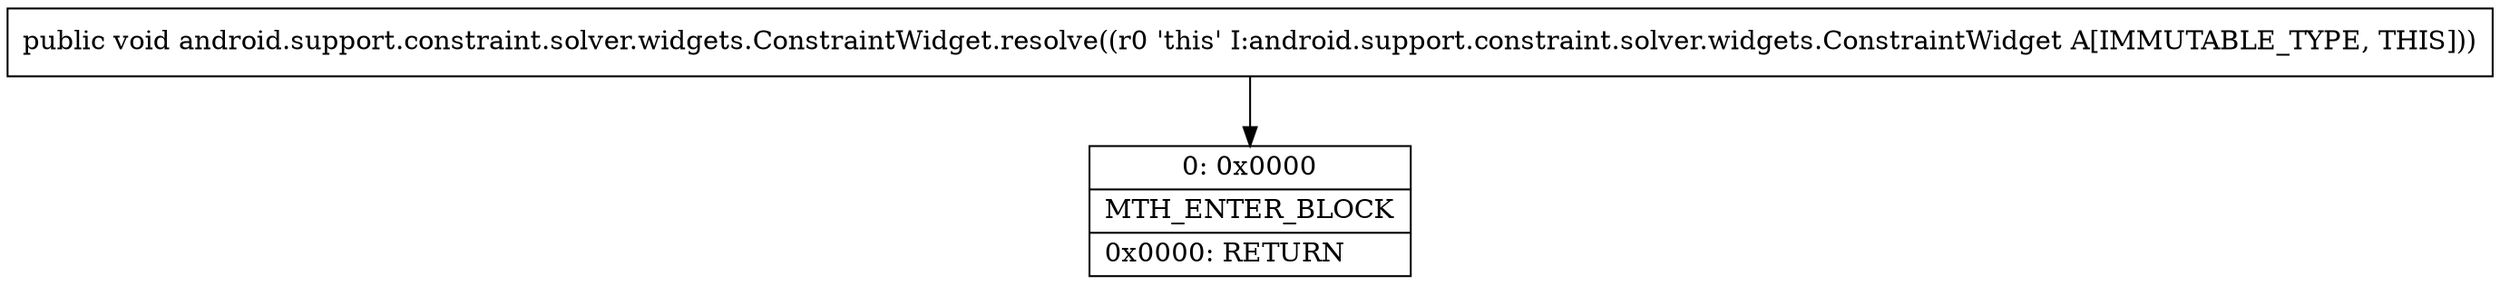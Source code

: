 digraph "CFG forandroid.support.constraint.solver.widgets.ConstraintWidget.resolve()V" {
Node_0 [shape=record,label="{0\:\ 0x0000|MTH_ENTER_BLOCK\l|0x0000: RETURN   \l}"];
MethodNode[shape=record,label="{public void android.support.constraint.solver.widgets.ConstraintWidget.resolve((r0 'this' I:android.support.constraint.solver.widgets.ConstraintWidget A[IMMUTABLE_TYPE, THIS])) }"];
MethodNode -> Node_0;
}

